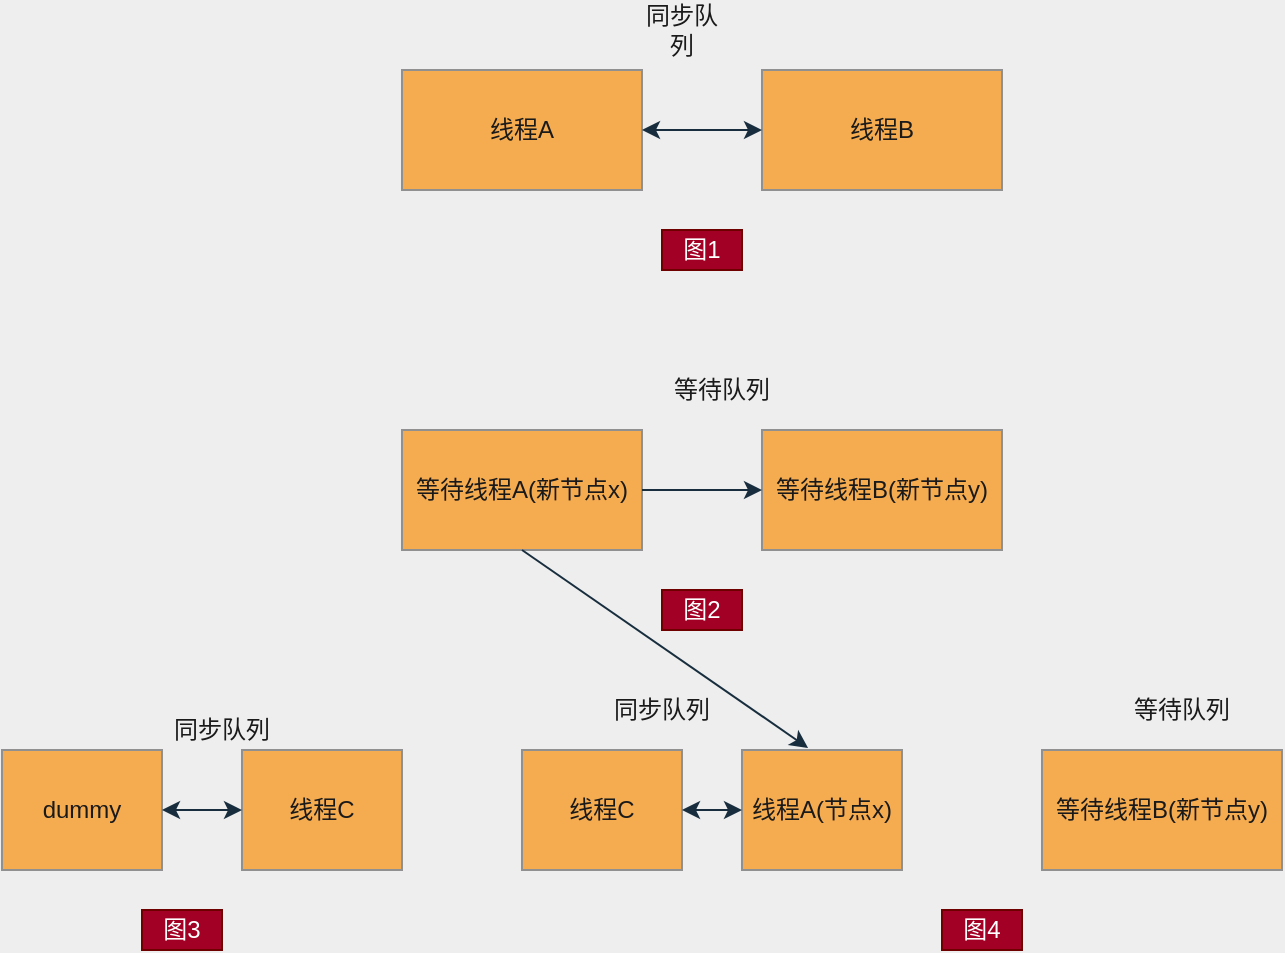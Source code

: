 <mxfile version="14.2.4" type="embed">
    <diagram id="i7SmLeTfUHw469pb4qUX" name="Page-1">
        <mxGraphModel dx="1118" dy="544" grid="1" gridSize="10" guides="1" tooltips="1" connect="1" arrows="1" fold="1" page="1" pageScale="1" pageWidth="827" pageHeight="1169" background="#EEEEEE" math="0" shadow="0">
            <root>
                <mxCell id="0"/>
                <mxCell id="1" parent="0"/>
                <mxCell id="2" value="线程A" style="rounded=0;whiteSpace=wrap;html=1;sketch=0;strokeColor=#909090;fillColor=#F5AB50;fontColor=#1A1A1A;" vertex="1" parent="1">
                    <mxGeometry x="230" y="40" width="120" height="60" as="geometry"/>
                </mxCell>
                <mxCell id="3" value="线程B" style="rounded=0;whiteSpace=wrap;html=1;sketch=0;strokeColor=#909090;fillColor=#F5AB50;fontColor=#1A1A1A;" vertex="1" parent="1">
                    <mxGeometry x="410" y="40" width="120" height="60" as="geometry"/>
                </mxCell>
                <mxCell id="4" value="" style="endArrow=classic;startArrow=classic;html=1;strokeColor=#182E3E;fontColor=#1A1A1A;exitX=1;exitY=0.5;exitDx=0;exitDy=0;entryX=0;entryY=0.5;entryDx=0;entryDy=0;" edge="1" parent="1" source="2" target="3">
                    <mxGeometry width="50" height="50" relative="1" as="geometry">
                        <mxPoint x="530" y="310" as="sourcePoint"/>
                        <mxPoint x="580" y="260" as="targetPoint"/>
                    </mxGeometry>
                </mxCell>
                <mxCell id="5" value="图1" style="text;html=1;strokeColor=#6F0000;fillColor=#a20025;align=center;verticalAlign=middle;whiteSpace=wrap;rounded=0;sketch=0;fontColor=#ffffff;" vertex="1" parent="1">
                    <mxGeometry x="360" y="120" width="40" height="20" as="geometry"/>
                </mxCell>
                <mxCell id="6" value="等待线程B(新节点y)" style="rounded=0;whiteSpace=wrap;html=1;sketch=0;strokeColor=#909090;fillColor=#F5AB50;fontColor=#1A1A1A;" vertex="1" parent="1">
                    <mxGeometry x="410" y="220" width="120" height="60" as="geometry"/>
                </mxCell>
                <mxCell id="7" value="同步队列" style="text;html=1;strokeColor=none;fillColor=none;align=center;verticalAlign=middle;whiteSpace=wrap;rounded=0;sketch=0;fontColor=#1A1A1A;" vertex="1" parent="1">
                    <mxGeometry x="350" y="10" width="40" height="20" as="geometry"/>
                </mxCell>
                <mxCell id="8" value="等待线程A(新节点x)" style="rounded=0;whiteSpace=wrap;html=1;sketch=0;strokeColor=#909090;fillColor=#F5AB50;fontColor=#1A1A1A;" vertex="1" parent="1">
                    <mxGeometry x="230" y="220" width="120" height="60" as="geometry"/>
                </mxCell>
                <mxCell id="10" value="图2" style="text;html=1;strokeColor=#6F0000;fillColor=#a20025;align=center;verticalAlign=middle;whiteSpace=wrap;rounded=0;sketch=0;fontColor=#ffffff;" vertex="1" parent="1">
                    <mxGeometry x="360" y="300" width="40" height="20" as="geometry"/>
                </mxCell>
                <mxCell id="14" value="等待队列" style="text;html=1;strokeColor=none;fillColor=none;align=center;verticalAlign=middle;whiteSpace=wrap;rounded=0;sketch=0;fontColor=#1A1A1A;" vertex="1" parent="1">
                    <mxGeometry x="350" y="190" width="80" height="20" as="geometry"/>
                </mxCell>
                <mxCell id="15" value="" style="endArrow=classic;html=1;strokeColor=#182E3E;fontColor=#1A1A1A;exitX=1;exitY=0.5;exitDx=0;exitDy=0;entryX=0;entryY=0.5;entryDx=0;entryDy=0;" edge="1" parent="1" source="8" target="6">
                    <mxGeometry width="50" height="50" relative="1" as="geometry">
                        <mxPoint x="380" y="430" as="sourcePoint"/>
                        <mxPoint x="430" y="380" as="targetPoint"/>
                    </mxGeometry>
                </mxCell>
                <mxCell id="20" value="线程C" style="rounded=0;whiteSpace=wrap;html=1;sketch=0;strokeColor=#909090;fillColor=#F5AB50;fontColor=#1A1A1A;" vertex="1" parent="1">
                    <mxGeometry x="150" y="380" width="80" height="60" as="geometry"/>
                </mxCell>
                <mxCell id="21" value="dummy" style="rounded=0;whiteSpace=wrap;html=1;sketch=0;strokeColor=#909090;fillColor=#F5AB50;fontColor=#1A1A1A;" vertex="1" parent="1">
                    <mxGeometry x="30" y="380" width="80" height="60" as="geometry"/>
                </mxCell>
                <mxCell id="23" value="" style="endArrow=classic;startArrow=classic;html=1;strokeColor=#182E3E;fontColor=#1A1A1A;exitX=1;exitY=0.5;exitDx=0;exitDy=0;entryX=0;entryY=0.5;entryDx=0;entryDy=0;" edge="1" parent="1" source="21" target="20">
                    <mxGeometry width="50" height="50" relative="1" as="geometry">
                        <mxPoint x="150" y="390" as="sourcePoint"/>
                        <mxPoint x="200" y="340" as="targetPoint"/>
                    </mxGeometry>
                </mxCell>
                <mxCell id="25" value="图3" style="text;html=1;strokeColor=#6F0000;fillColor=#a20025;align=center;verticalAlign=middle;whiteSpace=wrap;rounded=0;sketch=0;fontColor=#ffffff;" vertex="1" parent="1">
                    <mxGeometry x="100" y="460" width="40" height="20" as="geometry"/>
                </mxCell>
                <mxCell id="26" value="线程C" style="rounded=0;whiteSpace=wrap;html=1;sketch=0;strokeColor=#909090;fillColor=#F5AB50;fontColor=#1A1A1A;" vertex="1" parent="1">
                    <mxGeometry x="290" y="380" width="80" height="60" as="geometry"/>
                </mxCell>
                <mxCell id="27" value="线程A(节点x)" style="rounded=0;whiteSpace=wrap;html=1;sketch=0;strokeColor=#909090;fillColor=#F5AB50;fontColor=#1A1A1A;" vertex="1" parent="1">
                    <mxGeometry x="400" y="380" width="80" height="60" as="geometry"/>
                </mxCell>
                <mxCell id="28" value="" style="endArrow=classic;startArrow=classic;html=1;strokeColor=#182E3E;fontColor=#1A1A1A;entryX=0;entryY=0.5;entryDx=0;entryDy=0;" edge="1" parent="1" target="27">
                    <mxGeometry width="50" height="50" relative="1" as="geometry">
                        <mxPoint x="370" y="410" as="sourcePoint"/>
                        <mxPoint x="470" y="480" as="targetPoint"/>
                    </mxGeometry>
                </mxCell>
                <mxCell id="29" value="" style="endArrow=classic;html=1;strokeColor=#182E3E;fontColor=#1A1A1A;exitX=0.5;exitY=1;exitDx=0;exitDy=0;entryX=0.413;entryY=-0.017;entryDx=0;entryDy=0;entryPerimeter=0;" edge="1" parent="1" source="8" target="27">
                    <mxGeometry width="50" height="50" relative="1" as="geometry">
                        <mxPoint x="210" y="360" as="sourcePoint"/>
                        <mxPoint x="260" y="310" as="targetPoint"/>
                    </mxGeometry>
                </mxCell>
                <mxCell id="30" value="同步队列" style="text;html=1;strokeColor=none;fillColor=none;align=center;verticalAlign=middle;whiteSpace=wrap;rounded=0;sketch=0;fontColor=#1A1A1A;" vertex="1" parent="1">
                    <mxGeometry x="110" y="360" width="60" height="20" as="geometry"/>
                </mxCell>
                <mxCell id="31" value="同步队列" style="text;html=1;strokeColor=none;fillColor=none;align=center;verticalAlign=middle;whiteSpace=wrap;rounded=0;sketch=0;fontColor=#1A1A1A;" vertex="1" parent="1">
                    <mxGeometry x="330" y="350" width="60" height="20" as="geometry"/>
                </mxCell>
                <mxCell id="32" value="等待线程B(新节点y)" style="rounded=0;whiteSpace=wrap;html=1;sketch=0;strokeColor=#909090;fillColor=#F5AB50;fontColor=#1A1A1A;" vertex="1" parent="1">
                    <mxGeometry x="550" y="380" width="120" height="60" as="geometry"/>
                </mxCell>
                <mxCell id="33" value="等待队列" style="text;html=1;strokeColor=none;fillColor=none;align=center;verticalAlign=middle;whiteSpace=wrap;rounded=0;sketch=0;fontColor=#1A1A1A;" vertex="1" parent="1">
                    <mxGeometry x="590" y="350" width="60" height="20" as="geometry"/>
                </mxCell>
                <mxCell id="34" value="图4" style="text;html=1;strokeColor=#6F0000;fillColor=#a20025;align=center;verticalAlign=middle;whiteSpace=wrap;rounded=0;sketch=0;fontColor=#ffffff;" vertex="1" parent="1">
                    <mxGeometry x="500" y="460" width="40" height="20" as="geometry"/>
                </mxCell>
            </root>
        </mxGraphModel>
    </diagram>
</mxfile>
